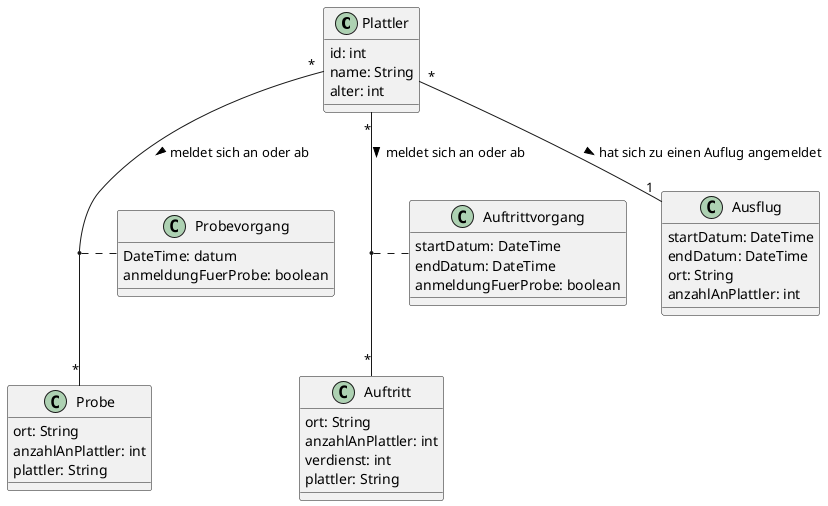 @startuml
class Plattler{
    id: int
    name: String
    alter: int
}
class Probe{
    ort: String
    anzahlAnPlattler: int
    plattler: String
}
class Auftritt{
    ort: String
    anzahlAnPlattler: int
    verdienst: int
    plattler: String
}
class Ausflug{
    startDatum: DateTime
    endDatum: DateTime
    ort: String
    anzahlAnPlattler: int
}

class Probevorgang{
    DateTime: datum
    anmeldungFuerProbe: boolean
}

class Auftrittvorgang{
    startDatum: DateTime
    endDatum: DateTime
    anmeldungFuerProbe: boolean
}
Plattler "*" -- "*" Probe: > meldet sich an oder ab
Plattler "*" -- "*" Auftritt: > meldet sich an oder ab
Plattler "*" -- "1" Ausflug: > hat sich zu einen Auflug angemeldet
(Plattler, Probe) .. Probevorgang
(Plattler, Auftritt) .. Auftrittvorgang
@enduml